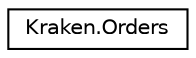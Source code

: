 digraph "Graphical Class Hierarchy"
{
 // LATEX_PDF_SIZE
  edge [fontname="Helvetica",fontsize="10",labelfontname="Helvetica",labelfontsize="10"];
  node [fontname="Helvetica",fontsize="10",shape=record];
  rankdir="LR";
  Node0 [label="Kraken.Orders",height=0.2,width=0.4,color="black", fillcolor="white", style="filled",URL="$class_kraken_1_1_orders.html",tooltip=" "];
}
